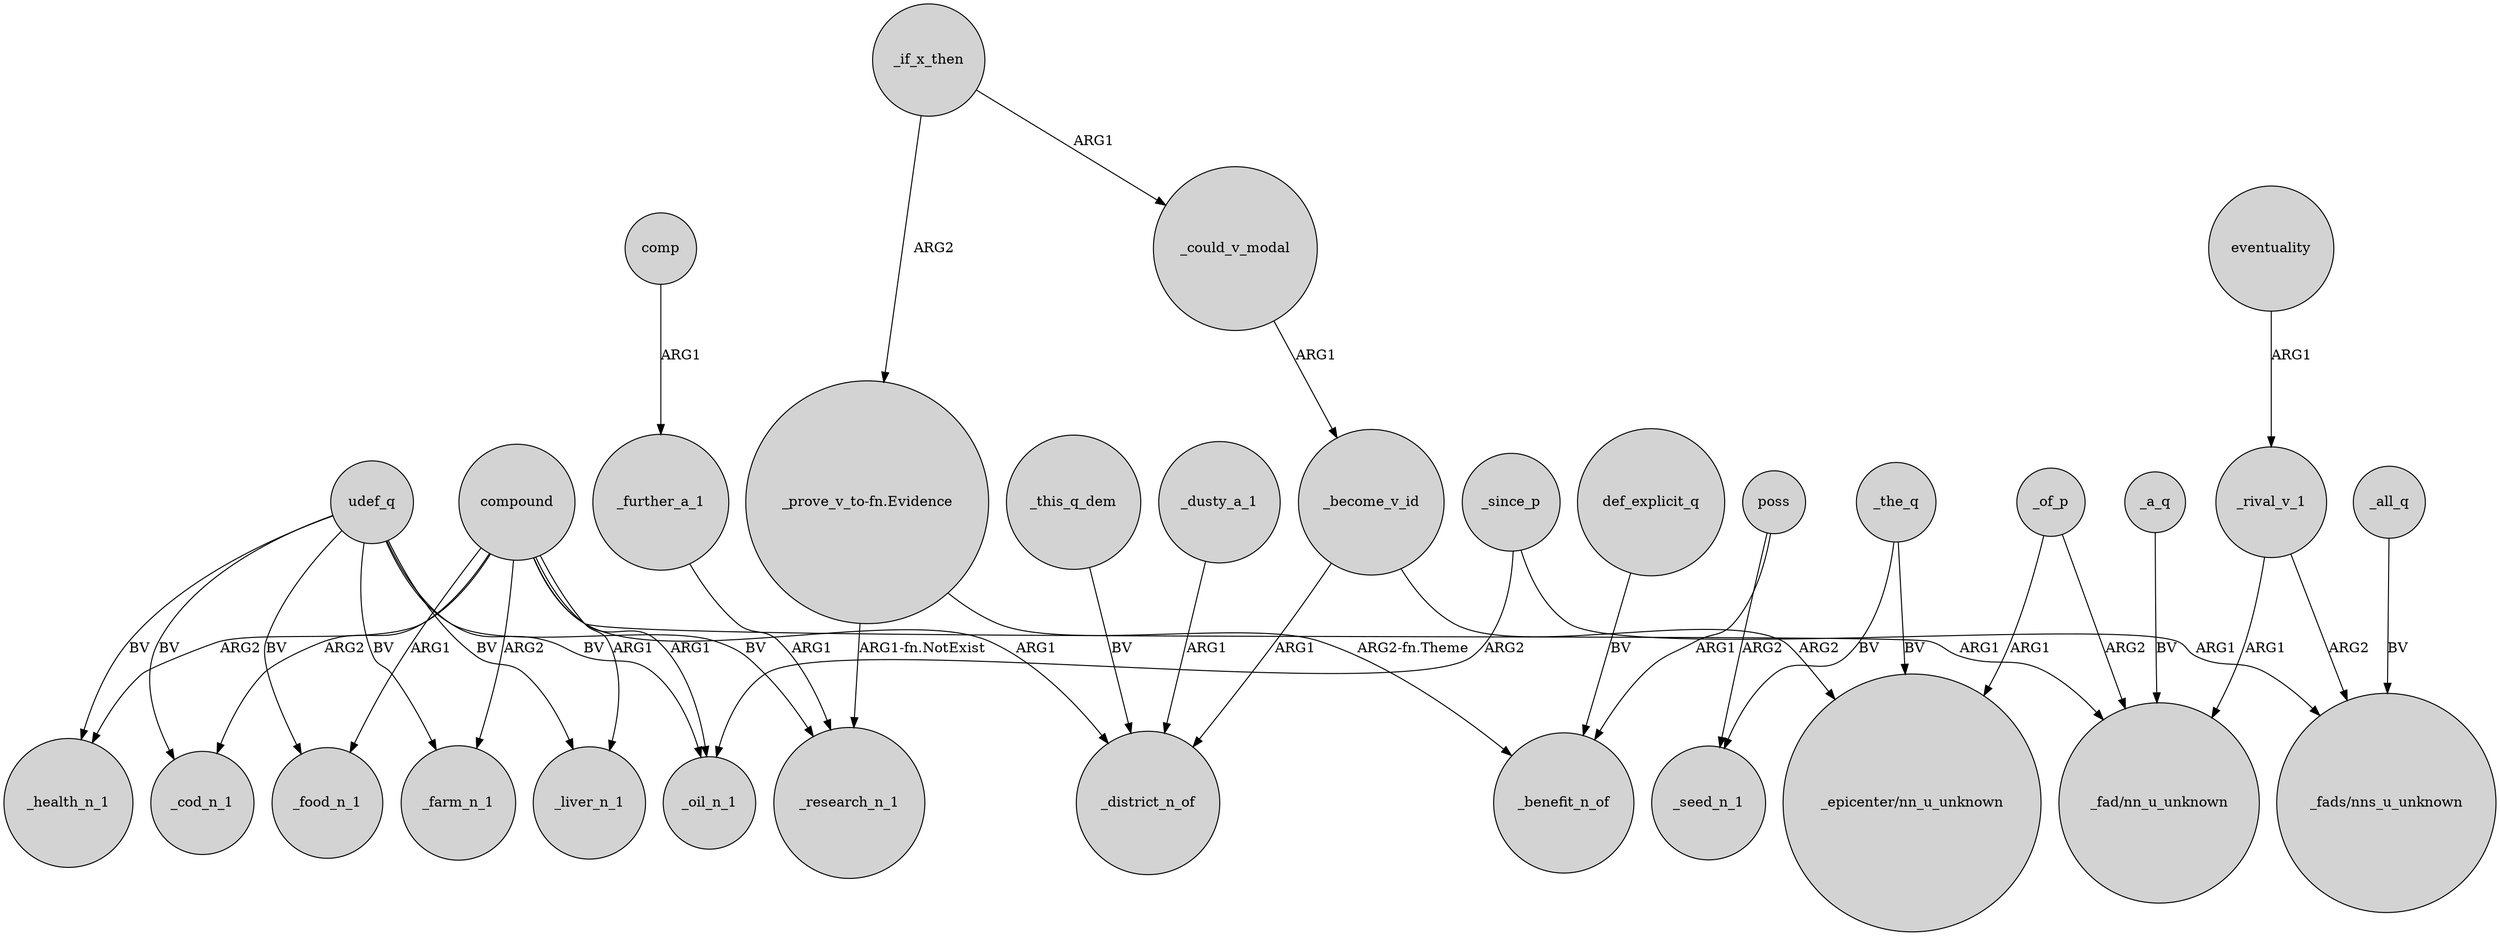 digraph {
	node [shape=circle style=filled]
	_a_q -> "_fad/nn_u_unknown" [label=BV]
	eventuality -> _rival_v_1 [label=ARG1]
	compound -> _oil_n_1 [label=ARG1]
	_since_p -> _oil_n_1 [label=ARG2]
	_dusty_a_1 -> _district_n_of [label=ARG1]
	_if_x_then -> "_prove_v_to-fn.Evidence" [label=ARG2]
	_since_p -> "_fads/nns_u_unknown" [label=ARG1]
	poss -> _seed_n_1 [label=ARG2]
	"_prove_v_to-fn.Evidence" -> _benefit_n_of [label="ARG2-fn.Theme"]
	udef_q -> _research_n_1 [label=BV]
	compound -> "_fad/nn_u_unknown" [label=ARG1]
	_could_v_modal -> _become_v_id [label=ARG1]
	_if_x_then -> _could_v_modal [label=ARG1]
	udef_q -> _food_n_1 [label=BV]
	poss -> _benefit_n_of [label=ARG1]
	_the_q -> "_epicenter/nn_u_unknown" [label=BV]
	_of_p -> "_fad/nn_u_unknown" [label=ARG2]
	"_prove_v_to-fn.Evidence" -> _research_n_1 [label="ARG1-fn.NotExist"]
	_become_v_id -> _district_n_of [label=ARG1]
	_rival_v_1 -> "_fad/nn_u_unknown" [label=ARG1]
	compound -> _health_n_1 [label=ARG2]
	comp -> _further_a_1 [label=ARG1]
	_become_v_id -> "_epicenter/nn_u_unknown" [label=ARG2]
	compound -> _liver_n_1 [label=ARG1]
	udef_q -> _health_n_1 [label=BV]
	compound -> _food_n_1 [label=ARG1]
	udef_q -> _liver_n_1 [label=BV]
	compound -> _cod_n_1 [label=ARG2]
	udef_q -> _cod_n_1 [label=BV]
	compound -> _farm_n_1 [label=ARG2]
	_this_q_dem -> _district_n_of [label=BV]
	udef_q -> _oil_n_1 [label=BV]
	_further_a_1 -> _research_n_1 [label=ARG1]
	_rival_v_1 -> "_fads/nns_u_unknown" [label=ARG2]
	compound -> _district_n_of [label=ARG1]
	def_explicit_q -> _benefit_n_of [label=BV]
	udef_q -> _farm_n_1 [label=BV]
	_the_q -> _seed_n_1 [label=BV]
	_all_q -> "_fads/nns_u_unknown" [label=BV]
	_of_p -> "_epicenter/nn_u_unknown" [label=ARG1]
}
